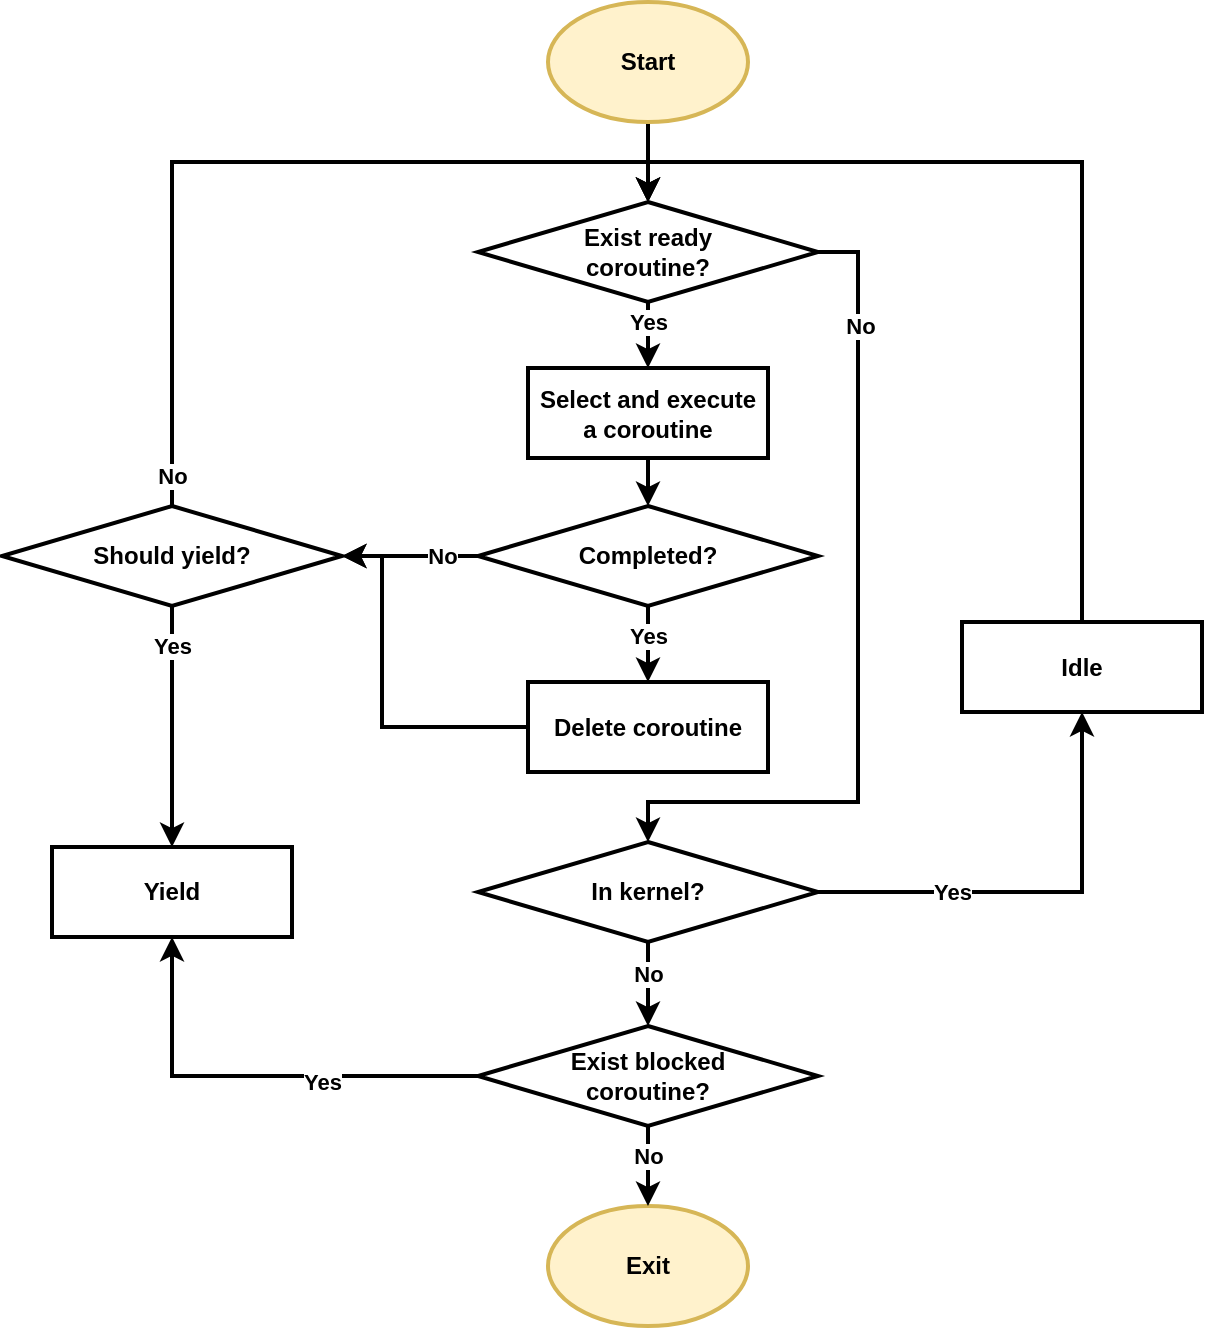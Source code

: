 <mxfile version="21.6.5" type="device">
  <diagram id="C5RBs43oDa-KdzZeNtuy" name="Page-1">
    <mxGraphModel dx="1182" dy="683" grid="1" gridSize="10" guides="1" tooltips="1" connect="1" arrows="1" fold="1" page="1" pageScale="1" pageWidth="1169" pageHeight="827" math="0" shadow="0">
      <root>
        <mxCell id="WIyWlLk6GJQsqaUBKTNV-0" />
        <mxCell id="WIyWlLk6GJQsqaUBKTNV-1" parent="WIyWlLk6GJQsqaUBKTNV-0" />
        <mxCell id="3ir23llihvkHTGynPBkR-10" value="" style="edgeStyle=orthogonalEdgeStyle;rounded=0;orthogonalLoop=1;jettySize=auto;html=1;strokeWidth=2;fontStyle=1" parent="WIyWlLk6GJQsqaUBKTNV-1" source="3ir23llihvkHTGynPBkR-7" target="3ir23llihvkHTGynPBkR-9" edge="1">
          <mxGeometry relative="1" as="geometry" />
        </mxCell>
        <mxCell id="3ir23llihvkHTGynPBkR-34" value="Yes" style="edgeLabel;html=1;align=center;verticalAlign=middle;resizable=0;points=[];fontStyle=1" parent="3ir23llihvkHTGynPBkR-10" vertex="1" connectable="0">
          <mxGeometry x="-0.098" y="-2" relative="1" as="geometry">
            <mxPoint x="-2" y="-9" as="offset" />
          </mxGeometry>
        </mxCell>
        <mxCell id="3ir23llihvkHTGynPBkR-21" value="" style="edgeStyle=orthogonalEdgeStyle;rounded=0;orthogonalLoop=1;jettySize=auto;html=1;exitX=1;exitY=0.5;exitDx=0;exitDy=0;entryX=0.5;entryY=0;entryDx=0;entryDy=0;strokeWidth=2;fontStyle=1" parent="WIyWlLk6GJQsqaUBKTNV-1" source="3ir23llihvkHTGynPBkR-7" target="3ir23llihvkHTGynPBkR-20" edge="1">
          <mxGeometry relative="1" as="geometry">
            <mxPoint x="1160" y="360" as="sourcePoint" />
            <mxPoint x="1000" y="292.5" as="targetPoint" />
            <Array as="points">
              <mxPoint x="1408" y="365" />
              <mxPoint x="1408" y="640" />
              <mxPoint x="1303" y="640" />
            </Array>
          </mxGeometry>
        </mxCell>
        <mxCell id="3ir23llihvkHTGynPBkR-35" value="No" style="edgeLabel;html=1;align=center;verticalAlign=middle;resizable=0;points=[];fontStyle=1" parent="3ir23llihvkHTGynPBkR-21" vertex="1" connectable="0">
          <mxGeometry x="-0.013" y="1" relative="1" as="geometry">
            <mxPoint y="-151" as="offset" />
          </mxGeometry>
        </mxCell>
        <mxCell id="3ir23llihvkHTGynPBkR-7" value="Exist ready &lt;br&gt;coroutine?" style="rhombus;whiteSpace=wrap;html=1;strokeWidth=2;fontStyle=1" parent="WIyWlLk6GJQsqaUBKTNV-1" vertex="1">
          <mxGeometry x="1218" y="340" width="170" height="50" as="geometry" />
        </mxCell>
        <mxCell id="3ir23llihvkHTGynPBkR-12" value="" style="edgeStyle=orthogonalEdgeStyle;rounded=0;orthogonalLoop=1;jettySize=auto;html=1;entryX=0.5;entryY=0;entryDx=0;entryDy=0;strokeWidth=2;fontStyle=1" parent="WIyWlLk6GJQsqaUBKTNV-1" source="3ir23llihvkHTGynPBkR-9" target="3ir23llihvkHTGynPBkR-13" edge="1">
          <mxGeometry relative="1" as="geometry">
            <mxPoint x="1303" y="572.5" as="targetPoint" />
          </mxGeometry>
        </mxCell>
        <mxCell id="3ir23llihvkHTGynPBkR-9" value="Select and execute a coroutine" style="whiteSpace=wrap;html=1;strokeWidth=2;fontStyle=1" parent="WIyWlLk6GJQsqaUBKTNV-1" vertex="1">
          <mxGeometry x="1243" y="423" width="120" height="45" as="geometry" />
        </mxCell>
        <mxCell id="3ir23llihvkHTGynPBkR-16" value="" style="edgeStyle=orthogonalEdgeStyle;rounded=0;orthogonalLoop=1;jettySize=auto;html=1;entryX=0.5;entryY=0;entryDx=0;entryDy=0;strokeWidth=2;fontStyle=1" parent="WIyWlLk6GJQsqaUBKTNV-1" source="3ir23llihvkHTGynPBkR-13" target="3ir23llihvkHTGynPBkR-17" edge="1">
          <mxGeometry relative="1" as="geometry">
            <mxPoint x="1303" y="700" as="targetPoint" />
          </mxGeometry>
        </mxCell>
        <mxCell id="3ir23llihvkHTGynPBkR-41" value="Yes" style="edgeLabel;html=1;align=center;verticalAlign=middle;resizable=0;points=[];fontStyle=1" parent="3ir23llihvkHTGynPBkR-16" vertex="1" connectable="0">
          <mxGeometry x="0.22" y="-3" relative="1" as="geometry">
            <mxPoint x="3" y="-7" as="offset" />
          </mxGeometry>
        </mxCell>
        <mxCell id="xqHXs59YAC4SyxUsQ0_j-7" style="edgeStyle=orthogonalEdgeStyle;rounded=0;orthogonalLoop=1;jettySize=auto;html=1;exitX=0;exitY=0.5;exitDx=0;exitDy=0;entryX=1;entryY=0.5;entryDx=0;entryDy=0;strokeWidth=2;" parent="WIyWlLk6GJQsqaUBKTNV-1" source="3ir23llihvkHTGynPBkR-13" target="3ir23llihvkHTGynPBkR-18" edge="1">
          <mxGeometry relative="1" as="geometry">
            <Array as="points">
              <mxPoint x="1170" y="517" />
              <mxPoint x="1170" y="517" />
            </Array>
          </mxGeometry>
        </mxCell>
        <mxCell id="xqHXs59YAC4SyxUsQ0_j-8" value="&lt;b style=&quot;border-color: var(--border-color);&quot;&gt;No&lt;/b&gt;" style="edgeLabel;html=1;align=center;verticalAlign=middle;resizable=0;points=[];" parent="xqHXs59YAC4SyxUsQ0_j-7" vertex="1" connectable="0">
          <mxGeometry x="0.155" y="1" relative="1" as="geometry">
            <mxPoint x="21" y="-1" as="offset" />
          </mxGeometry>
        </mxCell>
        <mxCell id="3ir23llihvkHTGynPBkR-13" value="Completed?" style="rhombus;whiteSpace=wrap;html=1;strokeWidth=2;fontStyle=1" parent="WIyWlLk6GJQsqaUBKTNV-1" vertex="1">
          <mxGeometry x="1218" y="492" width="170" height="50" as="geometry" />
        </mxCell>
        <mxCell id="xqHXs59YAC4SyxUsQ0_j-0" style="edgeStyle=orthogonalEdgeStyle;rounded=0;orthogonalLoop=1;jettySize=auto;html=1;exitX=0;exitY=0.5;exitDx=0;exitDy=0;entryX=1;entryY=0.5;entryDx=0;entryDy=0;strokeWidth=2;" parent="WIyWlLk6GJQsqaUBKTNV-1" source="3ir23llihvkHTGynPBkR-17" target="3ir23llihvkHTGynPBkR-18" edge="1">
          <mxGeometry relative="1" as="geometry">
            <Array as="points">
              <mxPoint x="1170" y="603" />
              <mxPoint x="1170" y="517" />
            </Array>
          </mxGeometry>
        </mxCell>
        <mxCell id="3ir23llihvkHTGynPBkR-17" value="Delete coroutine" style="whiteSpace=wrap;html=1;strokeWidth=2;fontStyle=1" parent="WIyWlLk6GJQsqaUBKTNV-1" vertex="1">
          <mxGeometry x="1243" y="580" width="120" height="45" as="geometry" />
        </mxCell>
        <mxCell id="xqHXs59YAC4SyxUsQ0_j-1" style="edgeStyle=orthogonalEdgeStyle;rounded=0;orthogonalLoop=1;jettySize=auto;html=1;exitX=0.5;exitY=0;exitDx=0;exitDy=0;entryX=0.5;entryY=0;entryDx=0;entryDy=0;strokeWidth=2;" parent="WIyWlLk6GJQsqaUBKTNV-1" source="3ir23llihvkHTGynPBkR-18" target="3ir23llihvkHTGynPBkR-7" edge="1">
          <mxGeometry relative="1" as="geometry">
            <Array as="points">
              <mxPoint x="1065" y="320" />
              <mxPoint x="1303" y="320" />
            </Array>
          </mxGeometry>
        </mxCell>
        <mxCell id="xqHXs59YAC4SyxUsQ0_j-17" value="No" style="edgeLabel;html=1;align=center;verticalAlign=middle;resizable=0;points=[];fontStyle=1" parent="xqHXs59YAC4SyxUsQ0_j-1" vertex="1" connectable="0">
          <mxGeometry x="-0.372" y="2" relative="1" as="geometry">
            <mxPoint x="2" y="120" as="offset" />
          </mxGeometry>
        </mxCell>
        <mxCell id="xqHXs59YAC4SyxUsQ0_j-29" style="edgeStyle=orthogonalEdgeStyle;rounded=0;orthogonalLoop=1;jettySize=auto;html=1;exitX=0.5;exitY=1;exitDx=0;exitDy=0;strokeWidth=2;entryX=0.5;entryY=0;entryDx=0;entryDy=0;" parent="WIyWlLk6GJQsqaUBKTNV-1" source="3ir23llihvkHTGynPBkR-18" target="3ir23llihvkHTGynPBkR-33" edge="1">
          <mxGeometry relative="1" as="geometry">
            <mxPoint x="1065" y="730" as="targetPoint" />
            <Array as="points" />
          </mxGeometry>
        </mxCell>
        <mxCell id="xqHXs59YAC4SyxUsQ0_j-30" value="Yes" style="edgeLabel;html=1;align=center;verticalAlign=middle;resizable=0;points=[];fontStyle=1" parent="xqHXs59YAC4SyxUsQ0_j-29" vertex="1" connectable="0">
          <mxGeometry x="-0.237" relative="1" as="geometry">
            <mxPoint y="-26" as="offset" />
          </mxGeometry>
        </mxCell>
        <mxCell id="3ir23llihvkHTGynPBkR-18" value="Should yield?" style="rhombus;whiteSpace=wrap;html=1;strokeWidth=2;fontStyle=1" parent="WIyWlLk6GJQsqaUBKTNV-1" vertex="1">
          <mxGeometry x="980" y="492" width="170" height="50" as="geometry" />
        </mxCell>
        <mxCell id="3ir23llihvkHTGynPBkR-26" value="" style="edgeStyle=orthogonalEdgeStyle;rounded=0;orthogonalLoop=1;jettySize=auto;html=1;entryX=0.5;entryY=1;entryDx=0;entryDy=0;strokeWidth=2;fontStyle=1;exitX=1;exitY=0.5;exitDx=0;exitDy=0;" parent="WIyWlLk6GJQsqaUBKTNV-1" source="3ir23llihvkHTGynPBkR-20" target="3ir23llihvkHTGynPBkR-27" edge="1">
          <mxGeometry relative="1" as="geometry">
            <mxPoint x="1021" y="410" as="targetPoint" />
            <Array as="points">
              <mxPoint x="1520" y="685" />
            </Array>
          </mxGeometry>
        </mxCell>
        <mxCell id="3ir23llihvkHTGynPBkR-37" value="Yes" style="edgeLabel;html=1;align=center;verticalAlign=middle;resizable=0;points=[];fontStyle=1" parent="3ir23llihvkHTGynPBkR-26" vertex="1" connectable="0">
          <mxGeometry x="-0.133" y="1" relative="1" as="geometry">
            <mxPoint x="-29" y="1" as="offset" />
          </mxGeometry>
        </mxCell>
        <mxCell id="xqHXs59YAC4SyxUsQ0_j-10" value="" style="edgeStyle=orthogonalEdgeStyle;rounded=0;orthogonalLoop=1;jettySize=auto;html=1;strokeWidth=2;exitX=0.5;exitY=1;exitDx=0;exitDy=0;entryX=0.5;entryY=0;entryDx=0;entryDy=0;" parent="WIyWlLk6GJQsqaUBKTNV-1" source="3ir23llihvkHTGynPBkR-20" target="xqHXs59YAC4SyxUsQ0_j-9" edge="1">
          <mxGeometry relative="1" as="geometry">
            <Array as="points" />
          </mxGeometry>
        </mxCell>
        <mxCell id="xqHXs59YAC4SyxUsQ0_j-11" value="No" style="edgeLabel;html=1;align=center;verticalAlign=middle;resizable=0;points=[];fontStyle=1" parent="xqHXs59YAC4SyxUsQ0_j-10" vertex="1" connectable="0">
          <mxGeometry x="-0.661" y="2" relative="1" as="geometry">
            <mxPoint x="-2" y="9" as="offset" />
          </mxGeometry>
        </mxCell>
        <mxCell id="3ir23llihvkHTGynPBkR-22" value="Exit" style="strokeWidth=2;html=1;shape=mxgraph.flowchart.start_1;whiteSpace=wrap;fontStyle=1;fillColor=#fff2cc;strokeColor=#d6b656;" parent="WIyWlLk6GJQsqaUBKTNV-1" vertex="1">
          <mxGeometry x="1253" y="842" width="100" height="60" as="geometry" />
        </mxCell>
        <mxCell id="jpwbsR-ChezqSOPJaM9C-0" style="edgeStyle=orthogonalEdgeStyle;rounded=0;orthogonalLoop=1;jettySize=auto;html=1;exitX=0.5;exitY=0;exitDx=0;exitDy=0;entryX=0.5;entryY=0;entryDx=0;entryDy=0;strokeWidth=2;fontStyle=1" parent="WIyWlLk6GJQsqaUBKTNV-1" source="3ir23llihvkHTGynPBkR-27" target="3ir23llihvkHTGynPBkR-7" edge="1">
          <mxGeometry relative="1" as="geometry">
            <Array as="points">
              <mxPoint x="1520" y="320" />
              <mxPoint x="1303" y="320" />
            </Array>
          </mxGeometry>
        </mxCell>
        <mxCell id="3ir23llihvkHTGynPBkR-27" value="Idle" style="whiteSpace=wrap;html=1;strokeWidth=2;fontStyle=1" parent="WIyWlLk6GJQsqaUBKTNV-1" vertex="1">
          <mxGeometry x="1460" y="550" width="120" height="45" as="geometry" />
        </mxCell>
        <mxCell id="3ir23llihvkHTGynPBkR-33" value="Yield" style="whiteSpace=wrap;html=1;strokeWidth=2;fontStyle=1" parent="WIyWlLk6GJQsqaUBKTNV-1" vertex="1">
          <mxGeometry x="1005" y="662.5" width="120" height="45" as="geometry" />
        </mxCell>
        <mxCell id="xqHXs59YAC4SyxUsQ0_j-21" style="edgeStyle=orthogonalEdgeStyle;rounded=0;orthogonalLoop=1;jettySize=auto;html=1;strokeWidth=2;entryX=0.5;entryY=0;entryDx=0;entryDy=0;entryPerimeter=0;exitX=0.5;exitY=1;exitDx=0;exitDy=0;" parent="WIyWlLk6GJQsqaUBKTNV-1" source="xqHXs59YAC4SyxUsQ0_j-9" target="3ir23llihvkHTGynPBkR-22" edge="1">
          <mxGeometry relative="1" as="geometry">
            <Array as="points" />
            <mxPoint x="1420" y="1060" as="sourcePoint" />
          </mxGeometry>
        </mxCell>
        <mxCell id="xqHXs59YAC4SyxUsQ0_j-23" value="No" style="edgeLabel;html=1;align=center;verticalAlign=middle;resizable=0;points=[];fontStyle=1" parent="xqHXs59YAC4SyxUsQ0_j-21" vertex="1" connectable="0">
          <mxGeometry x="-0.633" relative="1" as="geometry">
            <mxPoint y="7" as="offset" />
          </mxGeometry>
        </mxCell>
        <mxCell id="xqHXs59YAC4SyxUsQ0_j-9" value="Exist blocked &lt;br&gt;coroutine?" style="rhombus;whiteSpace=wrap;html=1;strokeWidth=2;fontStyle=1" parent="WIyWlLk6GJQsqaUBKTNV-1" vertex="1">
          <mxGeometry x="1218" y="752" width="170" height="50" as="geometry" />
        </mxCell>
        <mxCell id="xqHXs59YAC4SyxUsQ0_j-34" style="edgeStyle=orthogonalEdgeStyle;rounded=0;orthogonalLoop=1;jettySize=auto;html=1;exitX=0.5;exitY=1;exitDx=0;exitDy=0;exitPerimeter=0;entryX=0.5;entryY=0;entryDx=0;entryDy=0;strokeWidth=2;" parent="WIyWlLk6GJQsqaUBKTNV-1" source="xqHXs59YAC4SyxUsQ0_j-31" target="3ir23llihvkHTGynPBkR-7" edge="1">
          <mxGeometry relative="1" as="geometry">
            <Array as="points">
              <mxPoint x="1303" y="290" />
              <mxPoint x="1303" y="290" />
            </Array>
          </mxGeometry>
        </mxCell>
        <mxCell id="xqHXs59YAC4SyxUsQ0_j-31" value="Start" style="strokeWidth=2;html=1;shape=mxgraph.flowchart.start_1;whiteSpace=wrap;fontStyle=1;fillColor=#fff2cc;strokeColor=#d6b656;" parent="WIyWlLk6GJQsqaUBKTNV-1" vertex="1">
          <mxGeometry x="1253" y="240" width="100" height="60" as="geometry" />
        </mxCell>
        <mxCell id="qD369sApoSu3UUgzsGf9-1" value="" style="edgeStyle=orthogonalEdgeStyle;rounded=0;orthogonalLoop=1;jettySize=auto;html=1;exitX=0;exitY=0.5;exitDx=0;exitDy=0;entryX=0.5;entryY=1;entryDx=0;entryDy=0;strokeWidth=2;" edge="1" parent="WIyWlLk6GJQsqaUBKTNV-1" source="xqHXs59YAC4SyxUsQ0_j-9" target="3ir23llihvkHTGynPBkR-33">
          <mxGeometry relative="1" as="geometry">
            <Array as="points">
              <mxPoint x="1065" y="777" />
            </Array>
            <mxPoint x="1420" y="965" as="sourcePoint" />
            <mxPoint x="770" y="640" as="targetPoint" />
          </mxGeometry>
        </mxCell>
        <mxCell id="qD369sApoSu3UUgzsGf9-2" value="Yes" style="edgeLabel;html=1;align=center;verticalAlign=middle;resizable=0;points=[];fontStyle=1" vertex="1" connectable="0" parent="qD369sApoSu3UUgzsGf9-1">
          <mxGeometry x="-0.305" relative="1" as="geometry">
            <mxPoint x="-1" y="3" as="offset" />
          </mxGeometry>
        </mxCell>
        <mxCell id="3ir23llihvkHTGynPBkR-20" value="In kernel?" style="rhombus;whiteSpace=wrap;html=1;strokeWidth=2;fontStyle=1" parent="WIyWlLk6GJQsqaUBKTNV-1" vertex="1">
          <mxGeometry x="1218" y="660" width="170" height="50" as="geometry" />
        </mxCell>
      </root>
    </mxGraphModel>
  </diagram>
</mxfile>
